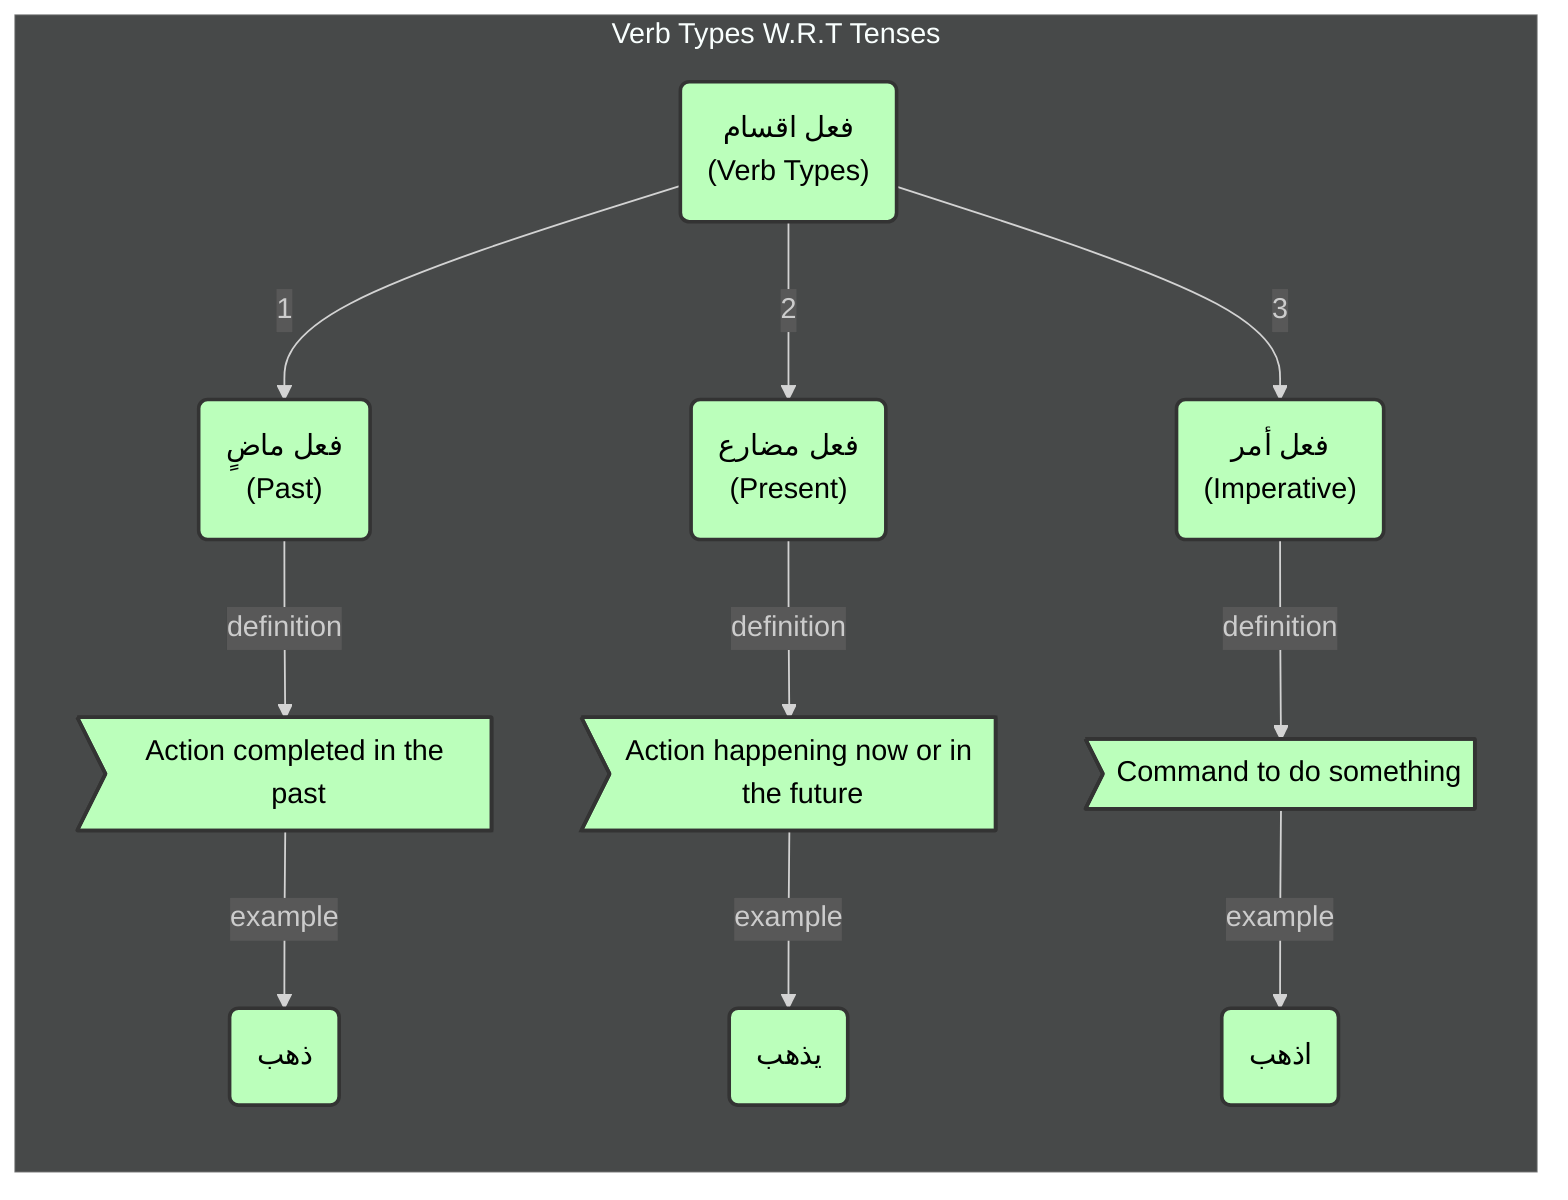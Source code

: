 %%{init: {'theme': 'dark', 'themeVariables': {'darkMode': true}, "flowchart" : { "curve" : "basis", "nodeSpacing" : 50, "rankSpacing" : 50 } } }%%
flowchart LR

%% Nodes

    fail("فعل اقسام <br> (Verb Types)")
    madhi("فعل ماضٍ <br> (Past)")
    mudari("فعل مضارع <br> (Present)")
    amr("فعل أمر <br> (Imperative)")
    madhi_def>"Action completed in the past"]
    madhi_ex("ذهب")
    mudari_def>"Action happening now or in the future"]
    mudari_ex("يذهب")
    amr_def>"Command to do something"]
    amr_ex("اذهب")


    subgraph "Verb Types W.R.T Tenses"

        fail -->|1| madhi
        fail -->|2| mudari
        fail -->|3| amr

        madhi -->|definition| madhi_def
        madhi_def -->|example| madhi_ex

        mudari -->|definition| mudari_def
        mudari_def -->|example| mudari_ex

        amr -->|definition| amr_def
        amr_def -->|example| amr_ex
    end


    classDef greenShade fill:#bfb,stroke:#333,stroke-width:2px,color:#000
    class fail,madhi,mudari,amr,amr_def,amr_ex,mudari_def,mudari_ex,madhi_def,madhi_ex greenShade;